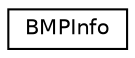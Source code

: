 digraph "Graphical Class Hierarchy"
{
  edge [fontname="Helvetica",fontsize="10",labelfontname="Helvetica",labelfontsize="10"];
  node [fontname="Helvetica",fontsize="10",shape=record];
  rankdir="LR";
  Node1 [label="BMPInfo",height=0.2,width=0.4,color="black", fillcolor="white", style="filled",URL="$struct_b_m_p_info.html"];
}
